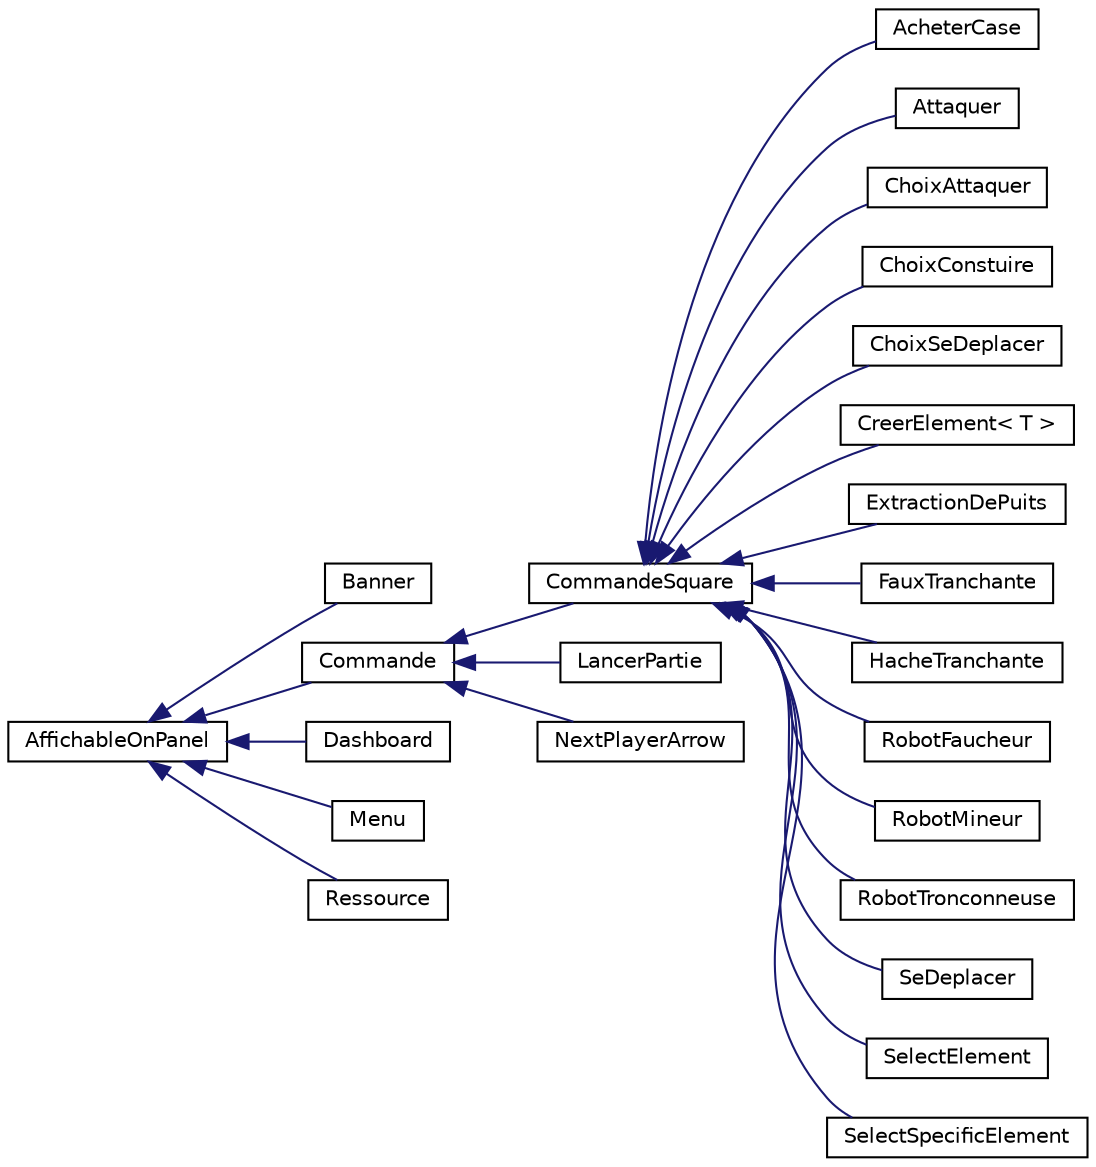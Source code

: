 digraph "Graphical Class Hierarchy"
{
 // LATEX_PDF_SIZE
  edge [fontname="Helvetica",fontsize="10",labelfontname="Helvetica",labelfontsize="10"];
  node [fontname="Helvetica",fontsize="10",shape=record];
  rankdir="LR";
  Node0 [label="AffichableOnPanel",height=0.2,width=0.4,color="black", fillcolor="white", style="filled",URL="$class_affichable_on_panel.html",tooltip="Classe abstraite qui permet a une classe d'etre affichable de facon fixe sur le panel elle gere le de..."];
  Node0 -> Node1 [dir="back",color="midnightblue",fontsize="10",style="solid",fontname="Helvetica"];
  Node1 [label="Banner",height=0.2,width=0.4,color="black", fillcolor="white", style="filled",URL="$class_banner.html",tooltip="prend la couleur du joueur actif quand Banner::update() est appele"];
  Node0 -> Node2 [dir="back",color="midnightblue",fontsize="10",style="solid",fontname="Helvetica"];
  Node2 [label="Commande",height=0.2,width=0.4,color="black", fillcolor="white", style="filled",URL="$class_commande.html",tooltip="classe abstraite permettant de creer des commandes"];
  Node2 -> Node3 [dir="back",color="midnightblue",fontsize="10",style="solid",fontname="Helvetica"];
  Node3 [label="CommandeSquare",height=0.2,width=0.4,color="black", fillcolor="white", style="filled",URL="$class_commande_square.html",tooltip="commande qu'on peut rajouter en bas à gauche du Dahsboard et qui sont carrees le dashBoard va se char..."];
  Node3 -> Node4 [dir="back",color="midnightblue",fontsize="10",style="solid",fontname="Helvetica"];
  Node4 [label="AcheterCase",height=0.2,width=0.4,color="black", fillcolor="white", style="filled",URL="$class_acheter_case.html",tooltip="permet d'acheter une case"];
  Node3 -> Node5 [dir="back",color="midnightblue",fontsize="10",style="solid",fontname="Helvetica"];
  Node5 [label="Attaquer",height=0.2,width=0.4,color="black", fillcolor="white", style="filled",URL="$class_attaquer.html",tooltip=" "];
  Node3 -> Node6 [dir="back",color="midnightblue",fontsize="10",style="solid",fontname="Helvetica"];
  Node6 [label="ChoixAttaquer",height=0.2,width=0.4,color="black", fillcolor="white", style="filled",URL="$class_choix_attaquer.html",tooltip=" "];
  Node3 -> Node7 [dir="back",color="midnightblue",fontsize="10",style="solid",fontname="Helvetica"];
  Node7 [label="ChoixConstuire",height=0.2,width=0.4,color="black", fillcolor="white", style="filled",URL="$class_choix_constuire.html",tooltip=" "];
  Node3 -> Node8 [dir="back",color="midnightblue",fontsize="10",style="solid",fontname="Helvetica"];
  Node8 [label="ChoixSeDeplacer",height=0.2,width=0.4,color="black", fillcolor="white", style="filled",URL="$class_choix_se_deplacer.html",tooltip="permet de choisir de deplacer une instance de InterfaceSeDeplacer /!\\ S'ASSURER que elementPourAction..."];
  Node3 -> Node9 [dir="back",color="midnightblue",fontsize="10",style="solid",fontname="Helvetica"];
  Node9 [label="CreerElement\< T \>",height=0.2,width=0.4,color="black", fillcolor="white", style="filled",URL="$class_creer_element.html",tooltip="permet de construire un certain type d'ElementJoueur /!\\ T doit etre un ElementJoueur ou heriter de c..."];
  Node3 -> Node10 [dir="back",color="midnightblue",fontsize="10",style="solid",fontname="Helvetica"];
  Node10 [label="ExtractionDePuits",height=0.2,width=0.4,color="black", fillcolor="white", style="filled",URL="$class_extraction_de_puits.html",tooltip="permet d'evoluer au niveau 2 de production d'or la mine"];
  Node3 -> Node11 [dir="back",color="midnightblue",fontsize="10",style="solid",fontname="Helvetica"];
  Node11 [label="FauxTranchante",height=0.2,width=0.4,color="black", fillcolor="white", style="filled",URL="$class_faux_tranchante.html",tooltip="permet d'evoluer au niveau 2 de production de nourriture du Moulin"];
  Node3 -> Node12 [dir="back",color="midnightblue",fontsize="10",style="solid",fontname="Helvetica"];
  Node12 [label="HacheTranchante",height=0.2,width=0.4,color="black", fillcolor="white", style="filled",URL="$class_hache_tranchante.html",tooltip="permet d'evoluer au niveau 2 de production de bois du camp de bucheron"];
  Node3 -> Node13 [dir="back",color="midnightblue",fontsize="10",style="solid",fontname="Helvetica"];
  Node13 [label="RobotFaucheur",height=0.2,width=0.4,color="black", fillcolor="white", style="filled",URL="$class_robot_faucheur.html",tooltip=" "];
  Node3 -> Node14 [dir="back",color="midnightblue",fontsize="10",style="solid",fontname="Helvetica"];
  Node14 [label="RobotMineur",height=0.2,width=0.4,color="black", fillcolor="white", style="filled",URL="$class_robot_mineur.html",tooltip="niveau 3 de production d'or de la Mine"];
  Node3 -> Node15 [dir="back",color="midnightblue",fontsize="10",style="solid",fontname="Helvetica"];
  Node15 [label="RobotTronconneuse",height=0.2,width=0.4,color="black", fillcolor="white", style="filled",URL="$class_robot_tronconneuse.html",tooltip="Permet d'evoluer au niveau 3 de production de bois du camp de bucheron."];
  Node3 -> Node16 [dir="back",color="midnightblue",fontsize="10",style="solid",fontname="Helvetica"];
  Node16 [label="SeDeplacer",height=0.2,width=0.4,color="black", fillcolor="white", style="filled",URL="$class_se_deplacer.html",tooltip="Permet de deplacer une instance de InterfaceSeDeplacer  /!\\ S'ASSURER que elementPourAction passe en ..."];
  Node3 -> Node17 [dir="back",color="midnightblue",fontsize="10",style="solid",fontname="Helvetica"];
  Node17 [label="SelectElement",height=0.2,width=0.4,color="black", fillcolor="white", style="filled",URL="$class_select_element.html",tooltip="Permet de l'option de choisir un element specifique sur une case."];
  Node3 -> Node18 [dir="back",color="midnightblue",fontsize="10",style="solid",fontname="Helvetica"];
  Node18 [label="SelectSpecificElement",height=0.2,width=0.4,color="black", fillcolor="white", style="filled",URL="$class_select_specific_element.html",tooltip="Permet de choisir un certain element  /!\\ S'ASSURER que elementPourAction passe en argument construct..."];
  Node2 -> Node19 [dir="back",color="midnightblue",fontsize="10",style="solid",fontname="Helvetica"];
  Node19 [label="LancerPartie",height=0.2,width=0.4,color="black", fillcolor="white", style="filled",URL="$class_lancer_partie.html",tooltip="permet de lancer la partie"];
  Node2 -> Node20 [dir="back",color="midnightblue",fontsize="10",style="solid",fontname="Helvetica"];
  Node20 [label="NextPlayerArrow",height=0.2,width=0.4,color="black", fillcolor="white", style="filled",URL="$class_next_player_arrow.html",tooltip="permet de passer au joueur suivant"];
  Node0 -> Node21 [dir="back",color="midnightblue",fontsize="10",style="solid",fontname="Helvetica"];
  Node21 [label="Dashboard",height=0.2,width=0.4,color="black", fillcolor="white", style="filled",URL="$class_dashboard.html",tooltip="classe qui permet d'afficher les informations sur les élement des joueurs et les commandes qu'il peut..."];
  Node0 -> Node22 [dir="back",color="midnightblue",fontsize="10",style="solid",fontname="Helvetica"];
  Node22 [label="Menu",height=0.2,width=0.4,color="black", fillcolor="white", style="filled",URL="$class_menu.html",tooltip="ecran d'accueil du jeu  on peut lancer la partie depuis cet ecran"];
  Node0 -> Node23 [dir="back",color="midnightblue",fontsize="10",style="solid",fontname="Helvetica"];
  Node23 [label="Ressource",height=0.2,width=0.4,color="black", fillcolor="white", style="filled",URL="$class_ressource.html",tooltip="permet d'afficher les ressources du joueur actif"];
}
